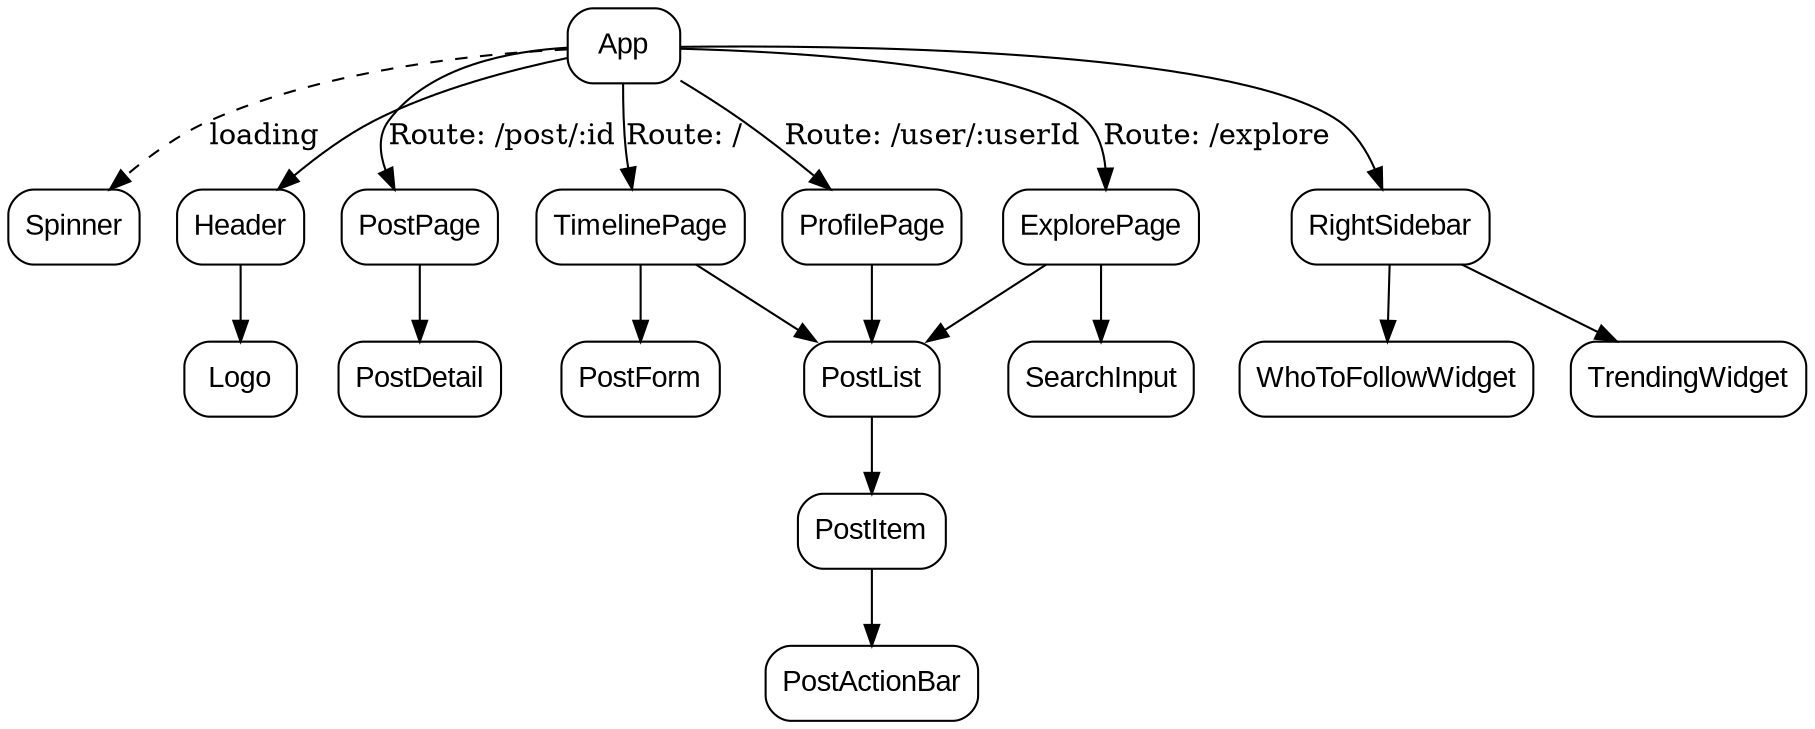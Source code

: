 digraph PostStreamComponents {
  // Graph settings
  rankdir=TB;
  node [shape=box, style=rounded, fontname="Arial"];

  // Main application component
  App -> Spinner [style=dashed, label="loading"];
  App -> Header;
  Header -> Logo;
  App -> TimelinePage [label="Route: /"];
  App -> PostPage [label="Route: /post/:id"];
  App -> ProfilePage [label="Route: /user/:userId"];
  App -> ExplorePage [label="Route: /explore"];
  App -> RightSidebar;

  // Timeline page
  TimelinePage -> PostForm;
  TimelinePage -> PostList;
  
  // ProfilePage posts
  ProfilePage -> PostList;

  // PostList structure
  PostList -> PostItem;
  PostItem -> PostActionBar;

  // PostPage structure
  PostPage -> PostDetail;

  // ExplorePage structure
  ExplorePage -> SearchInput;
  ExplorePage -> PostList;

  // RightSidebar structure
  RightSidebar -> TrendingWidget;
  RightSidebar -> WhoToFollowWidget;
}
